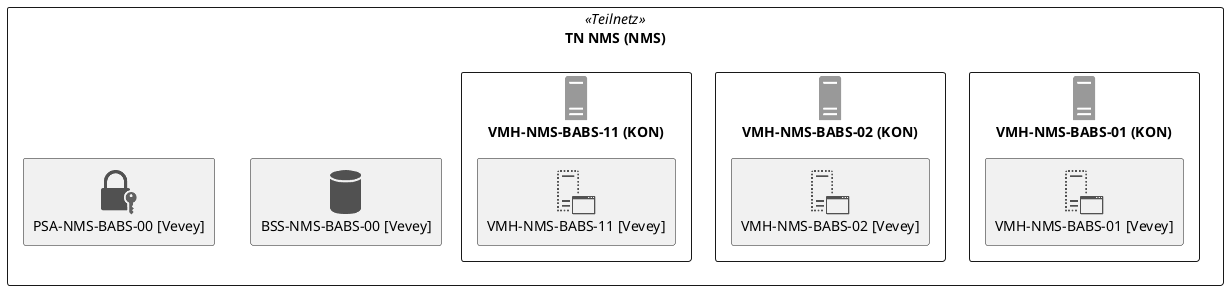 @startuml

skinparam monochrome true
skinparam componentStyle uml2
!include <office/databases/database>
!include <office/servers/server_generic_green>
!include <office/servers/virtual_application_server>
!include <office/Servers/virtual_server>
!include <office/Servers/windows_server>
!include <office/servers/certificate_authority>
!include <office/Servers/virtual_server>
!include <office/Servers/windows_server>
!include <office/servers/web_server>
!include <office/Servers/virtual_server>
!include <office/Servers/windows_server>
!include <office/databases/monitoring_store>
!include <office/Servers/virtual_server>
!include <office/Servers/windows_server>
!include <office/services/central_management_service>
!include <office/Servers/virtual_server>
!include <office/Servers/server_farm>
!include <office/Servers/virtual_server>
!include <office/Servers/windows_server>
!include <office/concepts/backup_local>
!include <office/Servers/virtual_server>
!include <office/Servers/windows_server>
!include <office/servers/certificate_authority>
!include <office/Servers/virtual_server>
!include <office/Servers/windows_server>
!include <office/Security/lock_with_key_security>
!include <office/Servers/virtual_server>
!include <cloudinsight/linux>
!include <office/communications/central_management_service>
!include <office/Servers/virtual_server>
!include <office/Servers/windows_server>
!include <office/Servers/file_server>
!include <office/Servers/virtual_server>
!include <office/Servers/virtual_server>
!include <office/Servers/windows_server>
!include <office/databases/monitoring_store>
!include <office/Servers/virtual_server>
!include <office/Servers/virtual_server>
!include <office/Servers/virtual_server>
!include <office/Servers/windows_server>
!include <office/security/credentials>
!include <office/Servers/virtual_server>
!include <office/Servers/windows_server>
!include <office/services/central_management_service>
!include <office/Servers/virtual_server>
!include <office/Servers/windows_server>
!include <office/services/central_management_service>
!include <office/Servers/virtual_server>
!include <office/Servers/windows_server>
!include <office/Servers/domain_controller>
!include <office/Servers/virtual_server>
!include <office/Servers/windows_server>
!include <office/concepts/install>
!include <office/Servers/virtual_server>
!include <cloudinsight/linux>
!include <office/concepts/install>
!include <office/servers/server_generic_green>
!include <office/servers/virtual_application_server>
!include <office/Servers/virtual_server>
!include <office/Servers/windows_server>
!include <office/servers/reverse_proxy>
!include <office/servers/server_generic_green>
!include <office/servers/virtual_application_server>
!include <office/Servers/virtual_server>
!include <office/Servers/windows_server>
!include <office/servers/certificate_authority>
!include <office/Servers/virtual_server>
!include <office/Servers/windows_server>
!include <office/servers/web_server>
!include <office/Servers/virtual_server>
!include <office/Servers/windows_server>
!include <office/databases/monitoring_store>
!include <office/Servers/virtual_server>
!include <office/Servers/windows_server>
!include <office/services/central_management_service>
!include <office/Servers/virtual_server>
!include <cloudinsight/linux>
!include <office/communications/central_management_service>
!include <office/Servers/virtual_server>
!include <office/Servers/windows_server>
!include <office/Servers/file_server>
!include <office/Servers/virtual_server>
!include <office/Servers/virtual_server>
!include <office/Servers/windows_server>
!include <office/databases/monitoring_store>
!include <office/Servers/virtual_server>
!include <office/Servers/virtual_server>
!include <office/Servers/virtual_server>
!include <office/Servers/windows_server>
!include <office/security/credentials>
!include <office/Servers/virtual_server>
!include <office/Servers/windows_server>
!include <office/services/central_management_service>
!include <office/Servers/virtual_server>
!include <office/Servers/windows_server>
!include <office/services/central_management_service>
!include <office/Servers/virtual_server>
!include <office/Servers/windows_server>
!include <office/Servers/domain_controller>
!include <office/security/lock_with_key_security_blue>

show stereotype

rectangle TN__F_NMS__F___N_NMS__O_ as "TN NMS (NMS)" <<Teilnetz>> {
	rectangle BSS__S_NMS__S_BABS__S_00__F__aA_Vevey_aC_ as "BSS-NMS-BABS-00 [Vevey]" <<$database>> {
	
	}
	rectangle VMH__S_NMS__S_BABS__S_01__F___N_KON__O_ as "VMH-NMS-BABS-01 (KON)" <<$server_generic_green>> {
		rectangle VMH__S_NMS__S_BABS__S_01__F__aA_Vevey_aC_ as "VMH-NMS-BABS-01 [Vevey]" <<$virtual_application_server>> {
		
		}
	}
	rectangle VMH__S_NMS__S_BABS__S_02__F___N_KON__O_ as "VMH-NMS-BABS-02 (KON)" <<$server_generic_green>> {
		rectangle VMH__S_NMS__S_BABS__S_02__F__aA_Vevey_aC_ as "VMH-NMS-BABS-02 [Vevey]" <<$virtual_application_server>> {
		
		}
	}
	rectangle VMH__S_NMS__S_BABS__S_11__F___N_KON__O_ as "VMH-NMS-BABS-11 (KON)" <<$server_generic_green>> {
		rectangle VMH__S_NMS__S_BABS__S_11__F__aA_Vevey_aC_ as "VMH-NMS-BABS-11 [Vevey]" <<$virtual_application_server>> {
		
		}
	}
	rectangle PSA__S_NMS__S_BABS__S_00__F__aA_Vevey_aC_ as "PSA-NMS-BABS-00 [Vevey]" <<$lock_with_key_security_blue>> {
	
	}
}


' Begin Protected Region [[layouting]]

' End Protected Region   [[layouting]]
@enduml
' Actifsource ID=[dc5bfacd-eaac-11e8-88d3-bfc6b992bdec,ea56ade3-0eb1-11e9-9f19-6d15636f4ecc,Hash]
